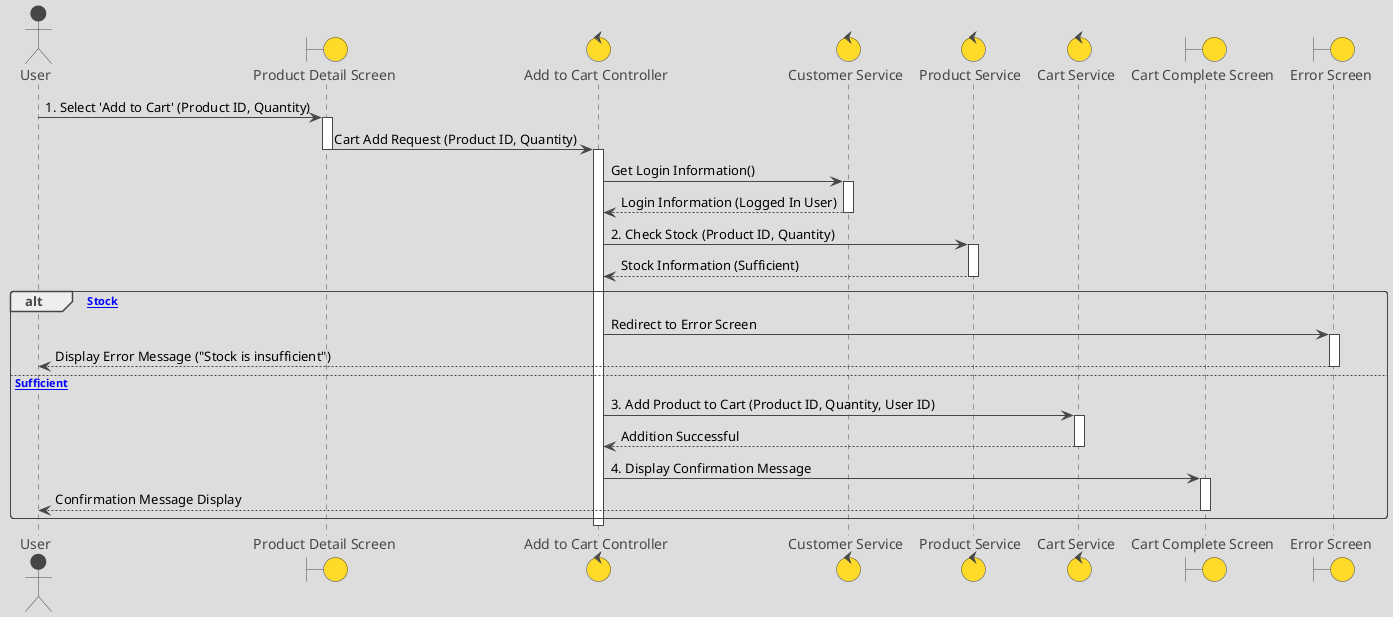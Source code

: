 @startuml AddToCartSequenceDiagram
!theme toy

' ====================================================================
' Participant Definitions
' ====================================================================
actor User
boundary GoodsDetailJSP as "Product Detail Screen"
control AddCartJSP as "Add to Cart Controller"
control CustomerJava as "Customer Service"
control GoodsJava as "Product Service"
control CartJava as "Cart Service"
boundary AddCartCompleteJSP as "Cart Complete Screen"
boundary ErrorJSP as "Error Screen"

' ====================================================================
' Basic Flow: User is already logged in
' ====================================================================

' 1. The customer specifies the quantity on the product detail screen and selects 'Add to Cart'.
User -> GoodsDetailJSP : 1. Select 'Add to Cart' (Product ID, Quantity)
activate GoodsDetailJSP

GoodsDetailJSP -> AddCartJSP : Cart Add Request (Product ID, Quantity)
deactivate GoodsDetailJSP
activate AddCartJSP

' --- Login Check (Implicit, handled by Session/Customer Service) ---
' Note: Assuming the user is already authenticated (Pre-condition).
AddCartJSP -> CustomerJava : Get Login Information()
activate CustomerJava
CustomerJava --> AddCartJSP : Login Information (Logged In User)
deactivate CustomerJava

' 2. The system checks the stock information and confirms that the specified quantity can be purchased.
AddCartJSP -> GoodsJava : 2. Check Stock (Product ID, Quantity)
activate GoodsJava
GoodsJava --> AddCartJSP : Stock Information (Sufficient)
deactivate GoodsJava

alt [Insufficient Stock]
    ' Alternative Flow: Insufficient stock
    AddCartJSP -> ErrorJSP : Redirect to Error Screen
    activate ErrorJSP
    ErrorJSP --> User : Display Error Message ("Stock is insufficient")
    deactivate ErrorJSP
    
else [Stock Sufficient]
    ' 3. If there is stock, the system adds the product and quantity to the cart.
    AddCartJSP -> CartJava : 3. Add Product to Cart (Product ID, Quantity, User ID)
    activate CartJava
    CartJava --> AddCartJSP : Addition Successful
    deactivate CartJava
    
    ' 4. The system displays a confirmation message "Product has been added to the cart."
    AddCartJSP -> AddCartCompleteJSP : 4. Display Confirmation Message
    activate AddCartCompleteJSP
    
    ' 5. The customer can either continue shopping or navigate to the cart screen.
    AddCartCompleteJSP --> User : Confirmation Message Display
    deactivate AddCartCompleteJSP
    
end

deactivate AddCartJSP

@enduml